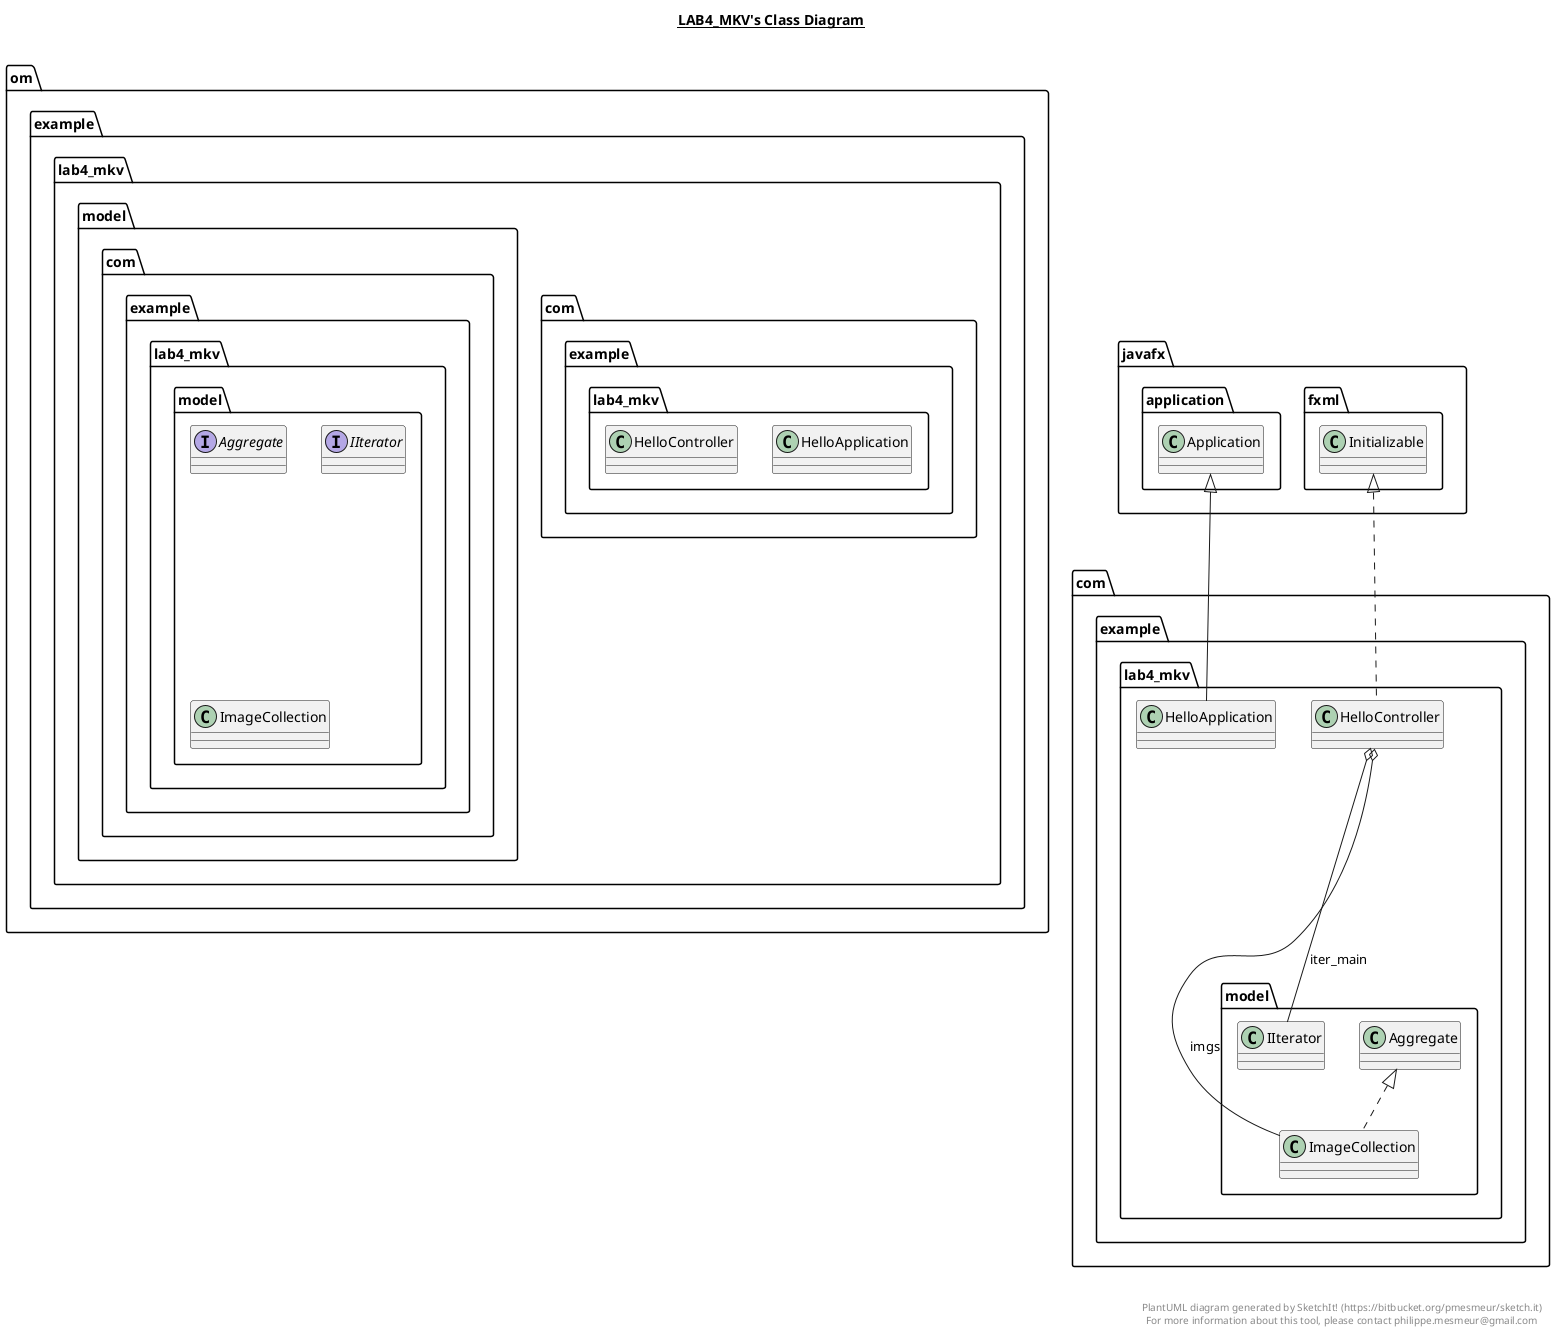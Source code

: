 @startuml

title __LAB4_MKV's Class Diagram__\n


    namespace om.example.lab4_mkv {
      class com.example.lab4_mkv.HelloApplication {
      }
    }

  


    namespace om.example.lab4_mkv {
      class com.example.lab4_mkv.HelloController {
      }
    }

  


    namespace om.example.lab4_mkv {
      namespace model {
        interface com.example.lab4_mkv.model.Aggregate {
        }
      }
    }
  


    namespace om.example.lab4_mkv {
      namespace model {
        interface com.example.lab4_mkv.model.IIterator {
        }
      }
    }

  


    namespace om.example.lab4_mkv {
      namespace model {
        class com.example.lab4_mkv.model.ImageCollection {
        }
      }
    }

  

  com.example.lab4_mkv.HelloApplication -up-|> javafx.application.Application
  com.example.lab4_mkv.HelloController .up.|> javafx.fxml.Initializable
  com.example.lab4_mkv.HelloController o-- com.example.lab4_mkv.model.ImageCollection : imgs
  com.example.lab4_mkv.HelloController o-- com.example.lab4_mkv.model.IIterator : iter_main
  com.example.lab4_mkv.model.ImageCollection .up.|> com.example.lab4_mkv.model.Aggregate


right footer


PlantUML diagram generated by SketchIt! (https://bitbucket.org/pmesmeur/sketch.it)
For more information about this tool, please contact philippe.mesmeur@gmail.com
endfooter

@enduml
